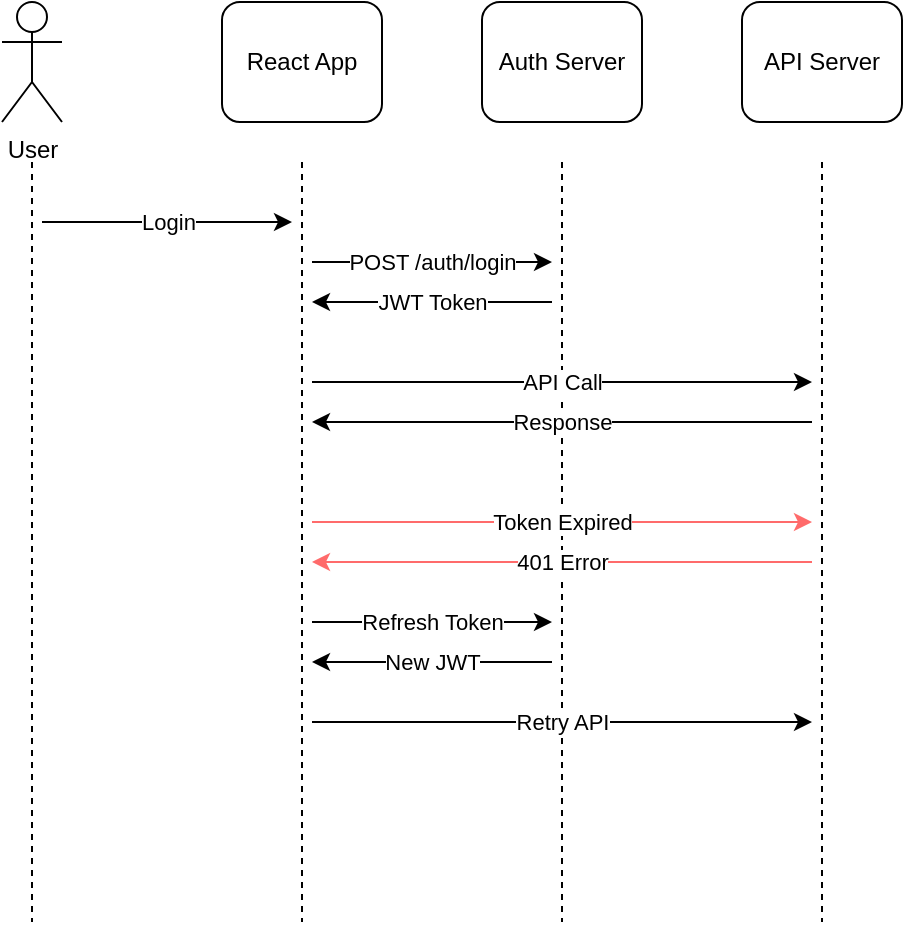 <?xml version="1.0" encoding="UTF-8"?>
<mxfile version="21.6.5" type="device">
  <diagram name="JWT Authentication" id="jwt-auth">
    <mxGraphModel dx="1200" dy="800" grid="1" gridSize="10" guides="1" tooltips="1" connect="1" arrows="1" fold="1" page="1" pageScale="1" pageWidth="827" pageHeight="1169" math="0" shadow="0">
      <root>
        <mxCell id="0"/>
        <mxCell id="1" parent="0"/>
        <mxCell id="2" value="User" style="shape=umlActor;verticalLabelPosition=bottom;verticalAlign=top;html=1;" parent="1" vertex="1">
          <mxGeometry x="40" y="40" width="30" height="60" as="geometry"/>
        </mxCell>
        <mxCell id="3" value="React App" style="rounded=1;whiteSpace=wrap;html=1;" parent="1" vertex="1">
          <mxGeometry x="150" y="40" width="80" height="60" as="geometry"/>
        </mxCell>
        <mxCell id="4" value="Auth Server" style="rounded=1;whiteSpace=wrap;html=1;" parent="1" vertex="1">
          <mxGeometry x="280" y="40" width="80" height="60" as="geometry"/>
        </mxCell>
        <mxCell id="5" value="API Server" style="rounded=1;whiteSpace=wrap;html=1;" parent="1" vertex="1">
          <mxGeometry x="410" y="40" width="80" height="60" as="geometry"/>
        </mxCell>
        <mxCell id="6" value="" style="endArrow=none;dashed=1;html=1;" parent="1" edge="1">
          <mxGeometry width="50" height="50" relative="1" as="geometry">
            <mxPoint x="55" y="120" as="sourcePoint"/>
            <mxPoint x="55" y="500" as="targetPoint"/>
          </mxGeometry>
        </mxCell>
        <mxCell id="7" value="" style="endArrow=none;dashed=1;html=1;" parent="1" edge="1">
          <mxGeometry width="50" height="50" relative="1" as="geometry">
            <mxPoint x="190" y="120" as="sourcePoint"/>
            <mxPoint x="190" y="500" as="targetPoint"/>
          </mxGeometry>
        </mxCell>
        <mxCell id="8" value="" style="endArrow=none;dashed=1;html=1;" parent="1" edge="1">
          <mxGeometry width="50" height="50" relative="1" as="geometry">
            <mxPoint x="320" y="120" as="sourcePoint"/>
            <mxPoint x="320" y="500" as="targetPoint"/>
          </mxGeometry>
        </mxCell>
        <mxCell id="9" value="" style="endArrow=none;dashed=1;html=1;" parent="1" edge="1">
          <mxGeometry width="50" height="50" relative="1" as="geometry">
            <mxPoint x="450" y="120" as="sourcePoint"/>
            <mxPoint x="450" y="500" as="targetPoint"/>
          </mxGeometry>
        </mxCell>
        <mxCell id="10" value="Login" style="endArrow=classic;html=1;" parent="1" edge="1">
          <mxGeometry width="50" height="50" relative="1" as="geometry">
            <mxPoint x="60" y="150" as="sourcePoint"/>
            <mxPoint x="185" y="150" as="targetPoint"/>
          </mxGeometry>
        </mxCell>
        <mxCell id="11" value="POST /auth/login" style="endArrow=classic;html=1;" parent="1" edge="1">
          <mxGeometry width="50" height="50" relative="1" as="geometry">
            <mxPoint x="195" y="170" as="sourcePoint"/>
            <mxPoint x="315" y="170" as="targetPoint"/>
          </mxGeometry>
        </mxCell>
        <mxCell id="12" value="JWT Token" style="endArrow=classic;html=1;" parent="1" edge="1">
          <mxGeometry width="50" height="50" relative="1" as="geometry">
            <mxPoint x="315" y="190" as="sourcePoint"/>
            <mxPoint x="195" y="190" as="targetPoint"/>
          </mxGeometry>
        </mxCell>
        <mxCell id="13" value="API Call" style="endArrow=classic;html=1;" parent="1" edge="1">
          <mxGeometry width="50" height="50" relative="1" as="geometry">
            <mxPoint x="195" y="230" as="sourcePoint"/>
            <mxPoint x="445" y="230" as="targetPoint"/>
          </mxGeometry>
        </mxCell>
        <mxCell id="14" value="Response" style="endArrow=classic;html=1;" parent="1" edge="1">
          <mxGeometry width="50" height="50" relative="1" as="geometry">
            <mxPoint x="445" y="250" as="sourcePoint"/>
            <mxPoint x="195" y="250" as="targetPoint"/>
          </mxGeometry>
        </mxCell>
        <mxCell id="15" value="Token Expired" style="endArrow=classic;html=1;strokeColor=#ff6b6b;" parent="1" edge="1">
          <mxGeometry width="50" height="50" relative="1" as="geometry">
            <mxPoint x="195" y="300" as="sourcePoint"/>
            <mxPoint x="445" y="300" as="targetPoint"/>
          </mxGeometry>
        </mxCell>
        <mxCell id="16" value="401 Error" style="endArrow=classic;html=1;strokeColor=#ff6b6b;" parent="1" edge="1">
          <mxGeometry width="50" height="50" relative="1" as="geometry">
            <mxPoint x="445" y="320" as="sourcePoint"/>
            <mxPoint x="195" y="320" as="targetPoint"/>
          </mxGeometry>
        </mxCell>
        <mxCell id="17" value="Refresh Token" style="endArrow=classic;html=1;" parent="1" edge="1">
          <mxGeometry width="50" height="50" relative="1" as="geometry">
            <mxPoint x="195" y="350" as="sourcePoint"/>
            <mxPoint x="315" y="350" as="targetPoint"/>
          </mxGeometry>
        </mxCell>
        <mxCell id="18" value="New JWT" style="endArrow=classic;html=1;" parent="1" edge="1">
          <mxGeometry width="50" height="50" relative="1" as="geometry">
            <mxPoint x="315" y="370" as="sourcePoint"/>
            <mxPoint x="195" y="370" as="targetPoint"/>
          </mxGeometry>
        </mxCell>
        <mxCell id="19" value="Retry API" style="endArrow=classic;html=1;" parent="1" edge="1">
          <mxGeometry width="50" height="50" relative="1" as="geometry">
            <mxPoint x="195" y="400" as="sourcePoint"/>
            <mxPoint x="445" y="400" as="targetPoint"/>
          </mxGeometry>
        </mxCell>
      </root>
    </mxGraphModel>
  </diagram>
</mxfile>